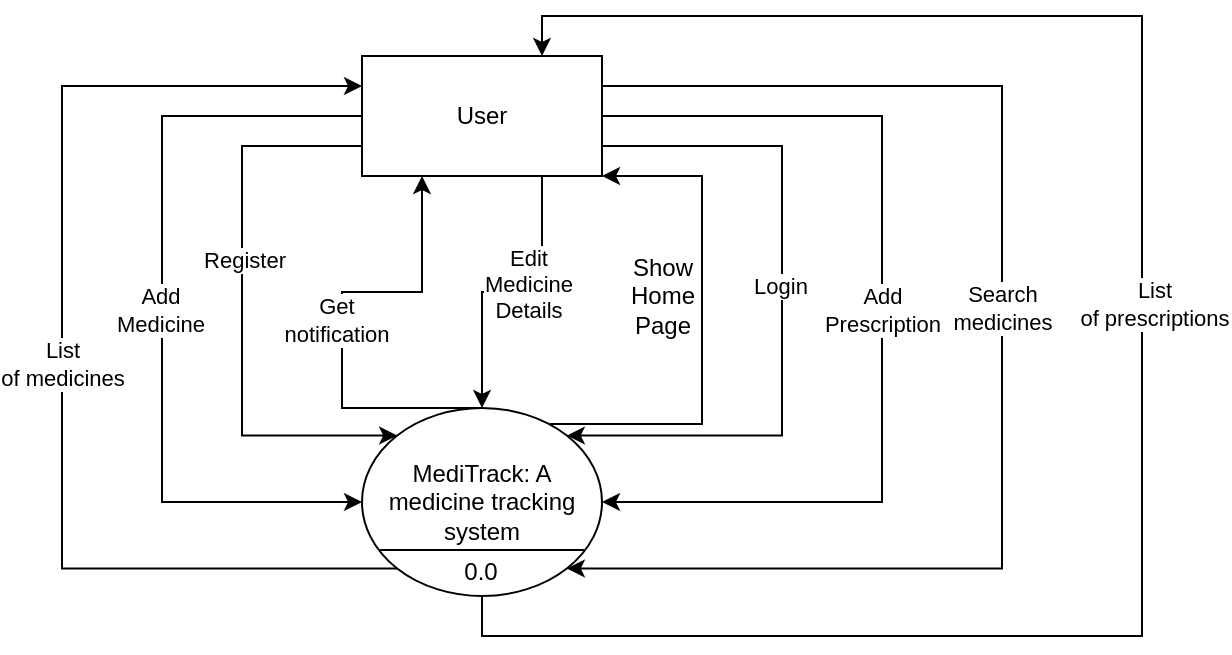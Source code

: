 <mxfile version="22.0.8" type="github">
  <diagram name="Page-1" id="vmubJyyzPxgtC7S37uKo">
    <mxGraphModel dx="880" dy="446" grid="1" gridSize="10" guides="1" tooltips="1" connect="1" arrows="1" fold="1" page="1" pageScale="1" pageWidth="817" pageHeight="784" math="0" shadow="0">
      <root>
        <mxCell id="0" />
        <mxCell id="1" parent="0" />
        <mxCell id="axnntbHpW0lSgt1LFced-61" style="edgeStyle=orthogonalEdgeStyle;rounded=0;orthogonalLoop=1;jettySize=auto;html=1;exitX=0.5;exitY=0;exitDx=0;exitDy=0;entryX=0.25;entryY=1;entryDx=0;entryDy=0;" parent="1" source="axnntbHpW0lSgt1LFced-1" target="axnntbHpW0lSgt1LFced-2" edge="1">
          <mxGeometry relative="1" as="geometry">
            <Array as="points">
              <mxPoint x="340" y="236" />
              <mxPoint x="340" y="178" />
              <mxPoint x="380" y="178" />
            </Array>
          </mxGeometry>
        </mxCell>
        <mxCell id="axnntbHpW0lSgt1LFced-62" value="Get&lt;br&gt;notification" style="edgeLabel;html=1;align=center;verticalAlign=middle;resizable=0;points=[];" parent="axnntbHpW0lSgt1LFced-61" vertex="1" connectable="0">
          <mxGeometry x="0.029" relative="1" as="geometry">
            <mxPoint x="-3" y="2" as="offset" />
          </mxGeometry>
        </mxCell>
        <mxCell id="axnntbHpW0lSgt1LFced-1" value="MediTrack: A medicine tracking system" style="ellipse;whiteSpace=wrap;html=1;" parent="1" vertex="1">
          <mxGeometry x="350" y="236" width="120" height="94" as="geometry" />
        </mxCell>
        <mxCell id="axnntbHpW0lSgt1LFced-42" style="edgeStyle=orthogonalEdgeStyle;rounded=0;orthogonalLoop=1;jettySize=auto;html=1;exitX=0;exitY=0.5;exitDx=0;exitDy=0;entryX=0;entryY=0.5;entryDx=0;entryDy=0;" parent="1" source="axnntbHpW0lSgt1LFced-2" target="axnntbHpW0lSgt1LFced-1" edge="1">
          <mxGeometry relative="1" as="geometry">
            <Array as="points">
              <mxPoint x="250" y="90" />
              <mxPoint x="250" y="283" />
            </Array>
          </mxGeometry>
        </mxCell>
        <mxCell id="axnntbHpW0lSgt1LFced-43" value="Add&lt;br&gt;Medicine" style="edgeLabel;html=1;align=center;verticalAlign=middle;resizable=0;points=[];" parent="axnntbHpW0lSgt1LFced-42" vertex="1" connectable="0">
          <mxGeometry y="-1" relative="1" as="geometry">
            <mxPoint as="offset" />
          </mxGeometry>
        </mxCell>
        <mxCell id="axnntbHpW0lSgt1LFced-44" style="edgeStyle=orthogonalEdgeStyle;rounded=0;orthogonalLoop=1;jettySize=auto;html=1;exitX=1;exitY=0.5;exitDx=0;exitDy=0;entryX=1;entryY=0.5;entryDx=0;entryDy=0;" parent="1" source="axnntbHpW0lSgt1LFced-2" target="axnntbHpW0lSgt1LFced-1" edge="1">
          <mxGeometry relative="1" as="geometry">
            <Array as="points">
              <mxPoint x="610" y="90" />
              <mxPoint x="610" y="283" />
            </Array>
          </mxGeometry>
        </mxCell>
        <mxCell id="axnntbHpW0lSgt1LFced-46" value="Add&lt;br&gt;Prescription" style="edgeLabel;html=1;align=center;verticalAlign=middle;resizable=0;points=[];" parent="axnntbHpW0lSgt1LFced-44" vertex="1" connectable="0">
          <mxGeometry relative="1" as="geometry">
            <mxPoint as="offset" />
          </mxGeometry>
        </mxCell>
        <mxCell id="axnntbHpW0lSgt1LFced-47" style="edgeStyle=orthogonalEdgeStyle;rounded=0;orthogonalLoop=1;jettySize=auto;html=1;exitX=1;exitY=0.25;exitDx=0;exitDy=0;entryX=1;entryY=1;entryDx=0;entryDy=0;" parent="1" source="axnntbHpW0lSgt1LFced-2" target="axnntbHpW0lSgt1LFced-1" edge="1">
          <mxGeometry relative="1" as="geometry">
            <Array as="points">
              <mxPoint x="670" y="75" />
              <mxPoint x="670" y="316" />
            </Array>
          </mxGeometry>
        </mxCell>
        <mxCell id="axnntbHpW0lSgt1LFced-51" value="Search&lt;br&gt;medicines" style="edgeLabel;html=1;align=center;verticalAlign=middle;resizable=0;points=[];" parent="axnntbHpW0lSgt1LFced-47" vertex="1" connectable="0">
          <mxGeometry x="-0.057" relative="1" as="geometry">
            <mxPoint as="offset" />
          </mxGeometry>
        </mxCell>
        <mxCell id="axnntbHpW0lSgt1LFced-52" style="edgeStyle=orthogonalEdgeStyle;rounded=0;orthogonalLoop=1;jettySize=auto;html=1;exitX=0;exitY=1;exitDx=0;exitDy=0;entryX=0;entryY=0.25;entryDx=0;entryDy=0;" parent="1" source="axnntbHpW0lSgt1LFced-1" target="axnntbHpW0lSgt1LFced-2" edge="1">
          <mxGeometry relative="1" as="geometry">
            <Array as="points">
              <mxPoint x="200" y="316" />
              <mxPoint x="200" y="75" />
            </Array>
          </mxGeometry>
        </mxCell>
        <mxCell id="axnntbHpW0lSgt1LFced-53" value="List&lt;br&gt;of medicines" style="edgeLabel;html=1;align=center;verticalAlign=middle;resizable=0;points=[];" parent="axnntbHpW0lSgt1LFced-52" vertex="1" connectable="0">
          <mxGeometry x="-0.034" relative="1" as="geometry">
            <mxPoint as="offset" />
          </mxGeometry>
        </mxCell>
        <mxCell id="axnntbHpW0lSgt1LFced-54" style="edgeStyle=orthogonalEdgeStyle;rounded=0;orthogonalLoop=1;jettySize=auto;html=1;exitX=0.5;exitY=1;exitDx=0;exitDy=0;entryX=0.75;entryY=0;entryDx=0;entryDy=0;" parent="1" source="axnntbHpW0lSgt1LFced-1" target="axnntbHpW0lSgt1LFced-2" edge="1">
          <mxGeometry relative="1" as="geometry">
            <Array as="points">
              <mxPoint x="410" y="350" />
              <mxPoint x="740" y="350" />
              <mxPoint x="740" y="40" />
              <mxPoint x="440" y="40" />
            </Array>
          </mxGeometry>
        </mxCell>
        <mxCell id="axnntbHpW0lSgt1LFced-55" value="List&lt;br style=&quot;border-color: var(--border-color);&quot;&gt;of prescriptions" style="edgeLabel;html=1;align=center;verticalAlign=middle;resizable=0;points=[];" parent="axnntbHpW0lSgt1LFced-54" vertex="1" connectable="0">
          <mxGeometry x="-0.048" relative="1" as="geometry">
            <mxPoint x="6" y="-50" as="offset" />
          </mxGeometry>
        </mxCell>
        <mxCell id="axnntbHpW0lSgt1LFced-56" style="edgeStyle=orthogonalEdgeStyle;rounded=0;orthogonalLoop=1;jettySize=auto;html=1;exitX=0;exitY=0.75;exitDx=0;exitDy=0;entryX=0;entryY=0;entryDx=0;entryDy=0;" parent="1" source="axnntbHpW0lSgt1LFced-2" target="axnntbHpW0lSgt1LFced-1" edge="1">
          <mxGeometry relative="1" as="geometry">
            <Array as="points">
              <mxPoint x="290" y="105" />
              <mxPoint x="290" y="250" />
            </Array>
          </mxGeometry>
        </mxCell>
        <mxCell id="axnntbHpW0lSgt1LFced-57" value="Register" style="edgeLabel;html=1;align=center;verticalAlign=middle;resizable=0;points=[];" parent="axnntbHpW0lSgt1LFced-56" vertex="1" connectable="0">
          <mxGeometry x="-0.17" y="1" relative="1" as="geometry">
            <mxPoint as="offset" />
          </mxGeometry>
        </mxCell>
        <mxCell id="axnntbHpW0lSgt1LFced-58" style="edgeStyle=orthogonalEdgeStyle;rounded=0;orthogonalLoop=1;jettySize=auto;html=1;exitX=1;exitY=0.75;exitDx=0;exitDy=0;entryX=1;entryY=0;entryDx=0;entryDy=0;" parent="1" source="axnntbHpW0lSgt1LFced-2" target="axnntbHpW0lSgt1LFced-1" edge="1">
          <mxGeometry relative="1" as="geometry">
            <Array as="points">
              <mxPoint x="560" y="105" />
              <mxPoint x="560" y="250" />
            </Array>
          </mxGeometry>
        </mxCell>
        <mxCell id="axnntbHpW0lSgt1LFced-59" value="Login" style="edgeLabel;html=1;align=center;verticalAlign=middle;resizable=0;points=[];" parent="axnntbHpW0lSgt1LFced-58" vertex="1" connectable="0">
          <mxGeometry x="-0.064" y="-3" relative="1" as="geometry">
            <mxPoint x="2" as="offset" />
          </mxGeometry>
        </mxCell>
        <mxCell id="axnntbHpW0lSgt1LFced-2" value="User" style="rounded=0;whiteSpace=wrap;html=1;" parent="1" vertex="1">
          <mxGeometry x="350" y="60" width="120" height="60" as="geometry" />
        </mxCell>
        <mxCell id="onvcYJFTlg48B20eUUY4-2" value="" style="endArrow=none;html=1;rounded=0;exitX=0.075;exitY=0.755;exitDx=0;exitDy=0;exitPerimeter=0;entryX=0.925;entryY=0.755;entryDx=0;entryDy=0;entryPerimeter=0;" parent="1" source="axnntbHpW0lSgt1LFced-1" target="axnntbHpW0lSgt1LFced-1" edge="1">
          <mxGeometry width="50" height="50" relative="1" as="geometry">
            <mxPoint x="380" y="260" as="sourcePoint" />
            <mxPoint x="430" y="210" as="targetPoint" />
          </mxGeometry>
        </mxCell>
        <mxCell id="onvcYJFTlg48B20eUUY4-7" value="0.0" style="text;html=1;align=center;verticalAlign=middle;resizable=0;points=[];autosize=1;strokeColor=none;fillColor=none;" parent="1" vertex="1">
          <mxGeometry x="389" y="303" width="40" height="30" as="geometry" />
        </mxCell>
        <mxCell id="wPT6jvT9R4zD_MfDktK3-1" style="edgeStyle=orthogonalEdgeStyle;rounded=0;orthogonalLoop=1;jettySize=auto;html=1;exitX=0.5;exitY=1;exitDx=0;exitDy=0;entryX=0.5;entryY=0;entryDx=0;entryDy=0;" parent="1" source="axnntbHpW0lSgt1LFced-2" target="axnntbHpW0lSgt1LFced-1" edge="1">
          <mxGeometry relative="1" as="geometry">
            <Array as="points">
              <mxPoint x="440" y="120" />
              <mxPoint x="440" y="178" />
              <mxPoint x="410" y="178" />
            </Array>
          </mxGeometry>
        </mxCell>
        <mxCell id="wPT6jvT9R4zD_MfDktK3-3" value="Edit&lt;br&gt;Medicine&lt;br&gt;Details" style="edgeLabel;html=1;align=center;verticalAlign=middle;resizable=0;points=[];" parent="wPT6jvT9R4zD_MfDktK3-1" vertex="1" connectable="0">
          <mxGeometry x="-0.053" y="-1" relative="1" as="geometry">
            <mxPoint x="-6" as="offset" />
          </mxGeometry>
        </mxCell>
        <mxCell id="y-_VduYmJ4diyOfFImFg-1" style="edgeStyle=orthogonalEdgeStyle;rounded=0;orthogonalLoop=1;jettySize=auto;html=1;exitX=0.783;exitY=0.085;exitDx=0;exitDy=0;entryX=1;entryY=1;entryDx=0;entryDy=0;exitPerimeter=0;" edge="1" parent="1" source="axnntbHpW0lSgt1LFced-1" target="axnntbHpW0lSgt1LFced-2">
          <mxGeometry relative="1" as="geometry">
            <Array as="points">
              <mxPoint x="520" y="244" />
              <mxPoint x="520" y="120" />
            </Array>
          </mxGeometry>
        </mxCell>
        <mxCell id="y-_VduYmJ4diyOfFImFg-2" value="Show&lt;br&gt;Home&lt;br&gt;Page" style="text;html=1;align=center;verticalAlign=middle;resizable=0;points=[];autosize=1;strokeColor=none;fillColor=none;" vertex="1" parent="1">
          <mxGeometry x="470" y="150" width="60" height="60" as="geometry" />
        </mxCell>
      </root>
    </mxGraphModel>
  </diagram>
</mxfile>
